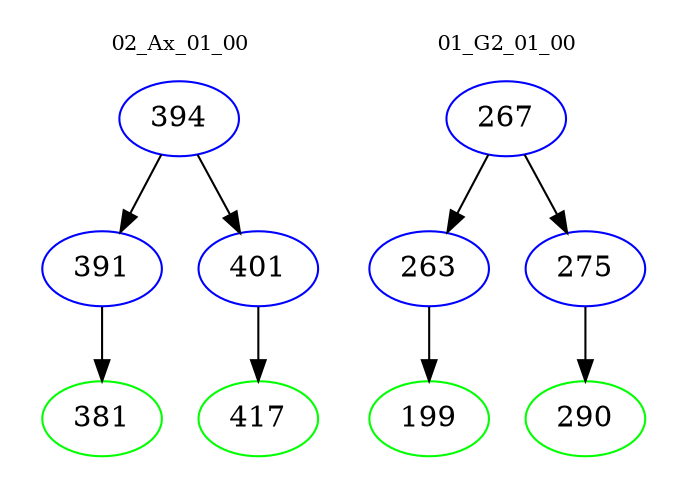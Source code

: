 digraph{
subgraph cluster_0 {
color = white
label = "02_Ax_01_00";
fontsize=10;
T0_394 [label="394", color="blue"]
T0_394 -> T0_391 [color="black"]
T0_391 [label="391", color="blue"]
T0_391 -> T0_381 [color="black"]
T0_381 [label="381", color="green"]
T0_394 -> T0_401 [color="black"]
T0_401 [label="401", color="blue"]
T0_401 -> T0_417 [color="black"]
T0_417 [label="417", color="green"]
}
subgraph cluster_1 {
color = white
label = "01_G2_01_00";
fontsize=10;
T1_267 [label="267", color="blue"]
T1_267 -> T1_263 [color="black"]
T1_263 [label="263", color="blue"]
T1_263 -> T1_199 [color="black"]
T1_199 [label="199", color="green"]
T1_267 -> T1_275 [color="black"]
T1_275 [label="275", color="blue"]
T1_275 -> T1_290 [color="black"]
T1_290 [label="290", color="green"]
}
}
